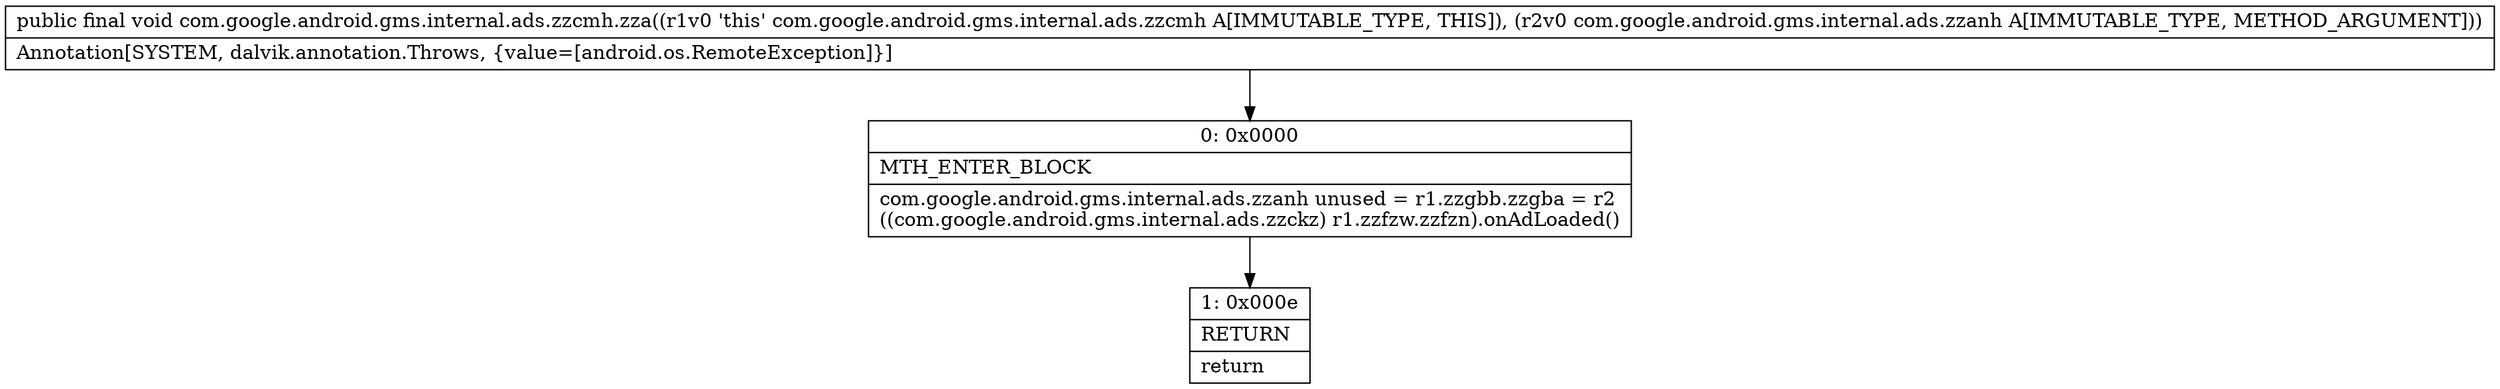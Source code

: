 digraph "CFG forcom.google.android.gms.internal.ads.zzcmh.zza(Lcom\/google\/android\/gms\/internal\/ads\/zzanh;)V" {
Node_0 [shape=record,label="{0\:\ 0x0000|MTH_ENTER_BLOCK\l|com.google.android.gms.internal.ads.zzanh unused = r1.zzgbb.zzgba = r2\l((com.google.android.gms.internal.ads.zzckz) r1.zzfzw.zzfzn).onAdLoaded()\l}"];
Node_1 [shape=record,label="{1\:\ 0x000e|RETURN\l|return\l}"];
MethodNode[shape=record,label="{public final void com.google.android.gms.internal.ads.zzcmh.zza((r1v0 'this' com.google.android.gms.internal.ads.zzcmh A[IMMUTABLE_TYPE, THIS]), (r2v0 com.google.android.gms.internal.ads.zzanh A[IMMUTABLE_TYPE, METHOD_ARGUMENT]))  | Annotation[SYSTEM, dalvik.annotation.Throws, \{value=[android.os.RemoteException]\}]\l}"];
MethodNode -> Node_0;
Node_0 -> Node_1;
}


